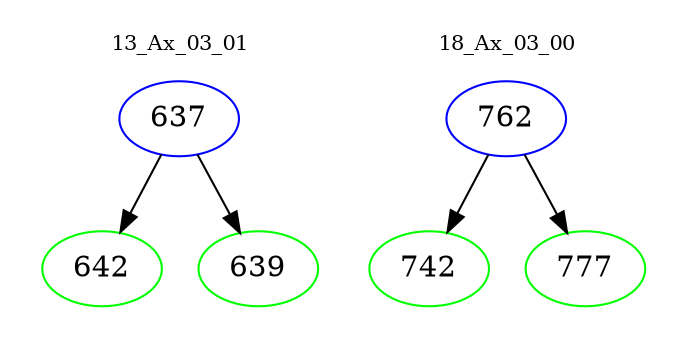 digraph{
subgraph cluster_0 {
color = white
label = "13_Ax_03_01";
fontsize=10;
T0_637 [label="637", color="blue"]
T0_637 -> T0_642 [color="black"]
T0_642 [label="642", color="green"]
T0_637 -> T0_639 [color="black"]
T0_639 [label="639", color="green"]
}
subgraph cluster_1 {
color = white
label = "18_Ax_03_00";
fontsize=10;
T1_762 [label="762", color="blue"]
T1_762 -> T1_742 [color="black"]
T1_742 [label="742", color="green"]
T1_762 -> T1_777 [color="black"]
T1_777 [label="777", color="green"]
}
}
